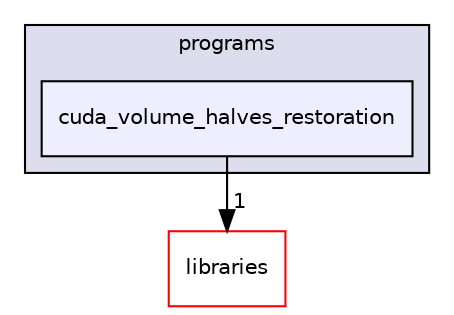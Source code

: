 digraph "xmipp/applications/programs/cuda_volume_halves_restoration" {
  compound=true
  node [ fontsize="10", fontname="Helvetica"];
  edge [ labelfontsize="10", labelfontname="Helvetica"];
  subgraph clusterdir_592b16dc4070b933e5655da2b0d20bbb {
    graph [ bgcolor="#ddddee", pencolor="black", label="programs" fontname="Helvetica", fontsize="10", URL="dir_592b16dc4070b933e5655da2b0d20bbb.html"]
  dir_56e7c111bb30cfc03e9c33c4f872de65 [shape=box, label="cuda_volume_halves_restoration", style="filled", fillcolor="#eeeeff", pencolor="black", URL="dir_56e7c111bb30cfc03e9c33c4f872de65.html"];
  }
  dir_29dba3f3840f20df3b04d1972e99046b [shape=box label="libraries" fillcolor="white" style="filled" color="red" URL="dir_29dba3f3840f20df3b04d1972e99046b.html"];
  dir_56e7c111bb30cfc03e9c33c4f872de65->dir_29dba3f3840f20df3b04d1972e99046b [headlabel="1", labeldistance=1.5 headhref="dir_000078_000027.html"];
}
